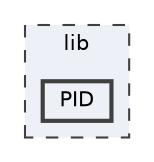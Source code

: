 digraph "lib/PID"
{
 // LATEX_PDF_SIZE
  bgcolor="transparent";
  edge [fontname=Helvetica,fontsize=10,labelfontname=Helvetica,labelfontsize=10];
  node [fontname=Helvetica,fontsize=10,shape=box,height=0.2,width=0.4];
  compound=true
  subgraph clusterdir_97aefd0d527b934f1d99a682da8fe6a9 {
    graph [ bgcolor="#edf0f7", pencolor="grey25", label="lib", fontname=Helvetica,fontsize=10 style="filled,dashed", URL="dir_97aefd0d527b934f1d99a682da8fe6a9.html",tooltip=""]
  dir_1ea7e2220d3792a9ee38cf153a582c69 [label="PID", fillcolor="#edf0f7", color="grey25", style="filled,bold", URL="dir_1ea7e2220d3792a9ee38cf153a582c69.html",tooltip=""];
  }
}
